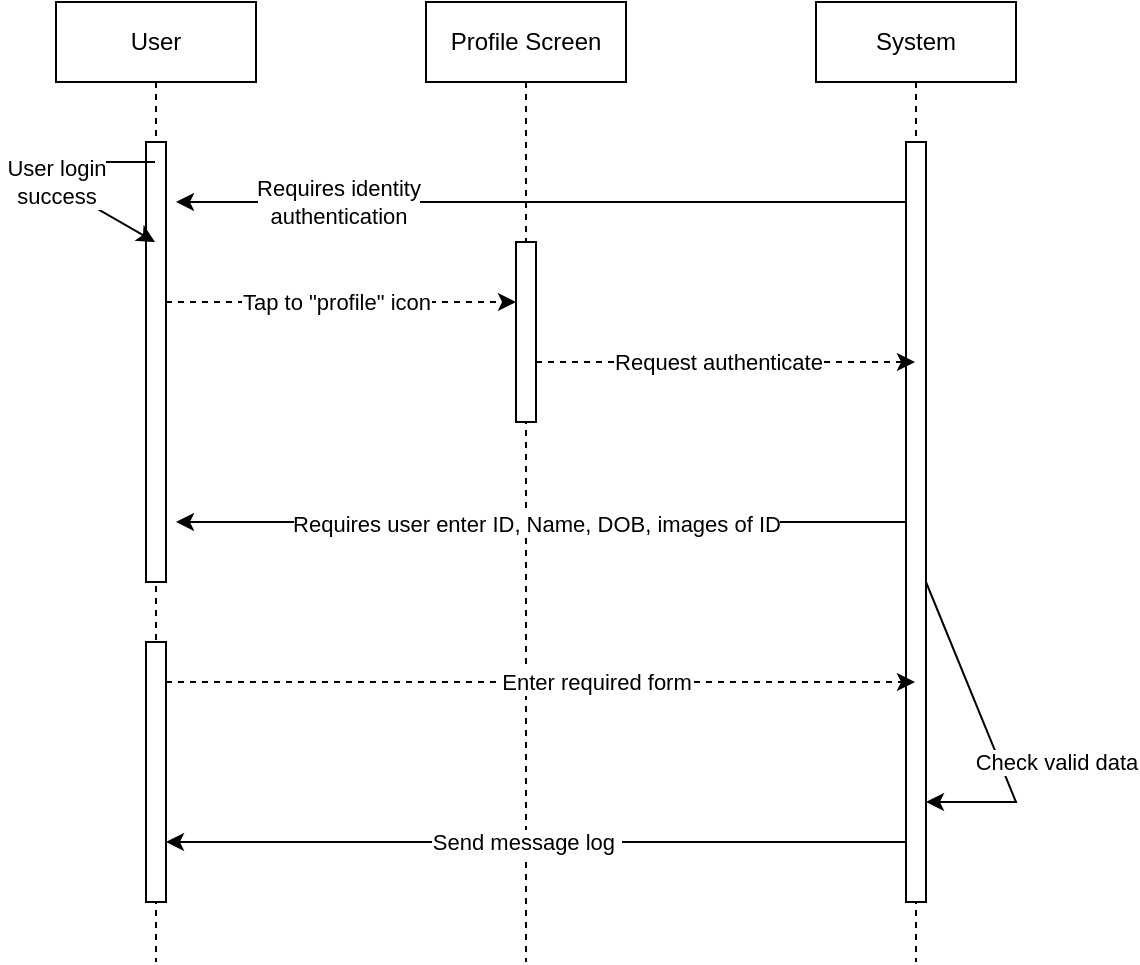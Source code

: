 <mxfile version="22.0.2" type="device">
  <diagram name="Page-1" id="dEAMheNSpT8eap9jJ3Zl">
    <mxGraphModel dx="989" dy="589" grid="1" gridSize="10" guides="1" tooltips="1" connect="1" arrows="1" fold="1" page="1" pageScale="1" pageWidth="850" pageHeight="1100" math="0" shadow="0">
      <root>
        <mxCell id="0" />
        <mxCell id="1" parent="0" />
        <mxCell id="tlvYYqKcDGYKTBeKxEMZ-1" value="User" style="shape=umlLifeline;perimeter=lifelinePerimeter;whiteSpace=wrap;html=1;container=0;dropTarget=0;collapsible=0;recursiveResize=0;outlineConnect=0;portConstraint=eastwest;newEdgeStyle={&quot;edgeStyle&quot;:&quot;elbowEdgeStyle&quot;,&quot;elbow&quot;:&quot;vertical&quot;,&quot;curved&quot;:0,&quot;rounded&quot;:0};" vertex="1" parent="1">
          <mxGeometry x="140" y="160" width="100" height="480" as="geometry" />
        </mxCell>
        <mxCell id="tlvYYqKcDGYKTBeKxEMZ-64" style="edgeStyle=elbowEdgeStyle;rounded=0;orthogonalLoop=1;jettySize=auto;html=1;elbow=vertical;curved=0;" edge="1" parent="tlvYYqKcDGYKTBeKxEMZ-1" source="tlvYYqKcDGYKTBeKxEMZ-2" target="tlvYYqKcDGYKTBeKxEMZ-1">
          <mxGeometry relative="1" as="geometry" />
        </mxCell>
        <mxCell id="tlvYYqKcDGYKTBeKxEMZ-2" value="" style="html=1;points=[];perimeter=orthogonalPerimeter;outlineConnect=0;targetShapes=umlLifeline;portConstraint=eastwest;newEdgeStyle={&quot;edgeStyle&quot;:&quot;elbowEdgeStyle&quot;,&quot;elbow&quot;:&quot;vertical&quot;,&quot;curved&quot;:0,&quot;rounded&quot;:0};" vertex="1" parent="tlvYYqKcDGYKTBeKxEMZ-1">
          <mxGeometry x="45" y="70" width="10" height="220" as="geometry" />
        </mxCell>
        <mxCell id="tlvYYqKcDGYKTBeKxEMZ-38" value="" style="html=1;points=[];perimeter=orthogonalPerimeter;outlineConnect=0;targetShapes=umlLifeline;portConstraint=eastwest;newEdgeStyle={&quot;edgeStyle&quot;:&quot;elbowEdgeStyle&quot;,&quot;elbow&quot;:&quot;vertical&quot;,&quot;curved&quot;:0,&quot;rounded&quot;:0};" vertex="1" parent="tlvYYqKcDGYKTBeKxEMZ-1">
          <mxGeometry x="45" y="320" width="10" height="130" as="geometry" />
        </mxCell>
        <mxCell id="tlvYYqKcDGYKTBeKxEMZ-4" value="System" style="shape=umlLifeline;perimeter=lifelinePerimeter;whiteSpace=wrap;html=1;container=0;dropTarget=0;collapsible=0;recursiveResize=0;outlineConnect=0;portConstraint=eastwest;newEdgeStyle={&quot;edgeStyle&quot;:&quot;elbowEdgeStyle&quot;,&quot;elbow&quot;:&quot;vertical&quot;,&quot;curved&quot;:0,&quot;rounded&quot;:0};" vertex="1" parent="1">
          <mxGeometry x="520" y="160" width="100" height="480" as="geometry" />
        </mxCell>
        <mxCell id="tlvYYqKcDGYKTBeKxEMZ-5" value="" style="html=1;points=[];perimeter=orthogonalPerimeter;outlineConnect=0;targetShapes=umlLifeline;portConstraint=eastwest;newEdgeStyle={&quot;edgeStyle&quot;:&quot;elbowEdgeStyle&quot;,&quot;elbow&quot;:&quot;vertical&quot;,&quot;curved&quot;:0,&quot;rounded&quot;:0};" vertex="1" parent="tlvYYqKcDGYKTBeKxEMZ-4">
          <mxGeometry x="45" y="70" width="10" height="380" as="geometry" />
        </mxCell>
        <mxCell id="tlvYYqKcDGYKTBeKxEMZ-44" style="edgeStyle=elbowEdgeStyle;rounded=0;orthogonalLoop=1;jettySize=auto;html=1;elbow=vertical;curved=0;" edge="1" parent="tlvYYqKcDGYKTBeKxEMZ-4">
          <mxGeometry relative="1" as="geometry">
            <mxPoint x="55" y="290" as="sourcePoint" />
            <mxPoint x="55" y="400" as="targetPoint" />
            <Array as="points">
              <mxPoint x="100" y="400" />
            </Array>
          </mxGeometry>
        </mxCell>
        <mxCell id="tlvYYqKcDGYKTBeKxEMZ-50" value="Check valid data" style="edgeLabel;html=1;align=center;verticalAlign=middle;resizable=0;points=[];" vertex="1" connectable="0" parent="tlvYYqKcDGYKTBeKxEMZ-44">
          <mxGeometry x="0.088" y="-2" relative="1" as="geometry">
            <mxPoint x="33" y="7" as="offset" />
          </mxGeometry>
        </mxCell>
        <mxCell id="tlvYYqKcDGYKTBeKxEMZ-10" value="Profile Screen" style="shape=umlLifeline;perimeter=lifelinePerimeter;whiteSpace=wrap;html=1;container=0;dropTarget=0;collapsible=0;recursiveResize=0;outlineConnect=0;portConstraint=eastwest;newEdgeStyle={&quot;edgeStyle&quot;:&quot;elbowEdgeStyle&quot;,&quot;elbow&quot;:&quot;vertical&quot;,&quot;curved&quot;:0,&quot;rounded&quot;:0};" vertex="1" parent="1">
          <mxGeometry x="325" y="160" width="100" height="480" as="geometry" />
        </mxCell>
        <mxCell id="tlvYYqKcDGYKTBeKxEMZ-11" value="" style="html=1;points=[];perimeter=orthogonalPerimeter;outlineConnect=0;targetShapes=umlLifeline;portConstraint=eastwest;newEdgeStyle={&quot;edgeStyle&quot;:&quot;elbowEdgeStyle&quot;,&quot;elbow&quot;:&quot;vertical&quot;,&quot;curved&quot;:0,&quot;rounded&quot;:0};" vertex="1" parent="tlvYYqKcDGYKTBeKxEMZ-10">
          <mxGeometry x="45" y="120" width="10" height="90" as="geometry" />
        </mxCell>
        <mxCell id="tlvYYqKcDGYKTBeKxEMZ-28" style="edgeStyle=elbowEdgeStyle;rounded=0;orthogonalLoop=1;jettySize=auto;html=1;elbow=vertical;curved=0;" edge="1" parent="1" source="tlvYYqKcDGYKTBeKxEMZ-5">
          <mxGeometry relative="1" as="geometry">
            <mxPoint x="200" y="260" as="targetPoint" />
            <Array as="points">
              <mxPoint x="470" y="260" />
            </Array>
          </mxGeometry>
        </mxCell>
        <mxCell id="tlvYYqKcDGYKTBeKxEMZ-29" value="Requires identity &lt;br&gt;authentication" style="edgeLabel;html=1;align=center;verticalAlign=middle;resizable=0;points=[];" vertex="1" connectable="0" parent="tlvYYqKcDGYKTBeKxEMZ-28">
          <mxGeometry x="-0.034" y="1" relative="1" as="geometry">
            <mxPoint x="-108" y="-1" as="offset" />
          </mxGeometry>
        </mxCell>
        <mxCell id="tlvYYqKcDGYKTBeKxEMZ-30" style="edgeStyle=elbowEdgeStyle;rounded=0;orthogonalLoop=1;jettySize=auto;html=1;elbow=vertical;curved=0;dashed=1;" edge="1" parent="1" source="tlvYYqKcDGYKTBeKxEMZ-2">
          <mxGeometry relative="1" as="geometry">
            <mxPoint x="370" y="310" as="targetPoint" />
            <Array as="points">
              <mxPoint x="360" y="310" />
              <mxPoint x="258" y="300" />
            </Array>
          </mxGeometry>
        </mxCell>
        <mxCell id="tlvYYqKcDGYKTBeKxEMZ-32" value="Tap to &quot;profile&quot; icon" style="edgeLabel;html=1;align=center;verticalAlign=middle;resizable=0;points=[];" vertex="1" connectable="0" parent="tlvYYqKcDGYKTBeKxEMZ-30">
          <mxGeometry x="-0.486" y="-3" relative="1" as="geometry">
            <mxPoint x="40" y="-3" as="offset" />
          </mxGeometry>
        </mxCell>
        <mxCell id="tlvYYqKcDGYKTBeKxEMZ-33" style="edgeStyle=elbowEdgeStyle;rounded=0;orthogonalLoop=1;jettySize=auto;html=1;elbow=vertical;curved=0;dashed=1;" edge="1" parent="1">
          <mxGeometry relative="1" as="geometry">
            <mxPoint x="380" y="339.997" as="sourcePoint" />
            <mxPoint x="569.5" y="339.997" as="targetPoint" />
          </mxGeometry>
        </mxCell>
        <mxCell id="tlvYYqKcDGYKTBeKxEMZ-34" value="Request authenticate" style="edgeLabel;html=1;align=center;verticalAlign=middle;resizable=0;points=[];" vertex="1" connectable="0" parent="tlvYYqKcDGYKTBeKxEMZ-33">
          <mxGeometry x="-0.287" relative="1" as="geometry">
            <mxPoint x="23" as="offset" />
          </mxGeometry>
        </mxCell>
        <mxCell id="tlvYYqKcDGYKTBeKxEMZ-35" style="edgeStyle=elbowEdgeStyle;rounded=0;orthogonalLoop=1;jettySize=auto;html=1;elbow=vertical;curved=0;" edge="1" parent="1" source="tlvYYqKcDGYKTBeKxEMZ-5">
          <mxGeometry relative="1" as="geometry">
            <mxPoint x="200" y="420" as="targetPoint" />
            <Array as="points">
              <mxPoint x="390" y="420" />
            </Array>
          </mxGeometry>
        </mxCell>
        <mxCell id="tlvYYqKcDGYKTBeKxEMZ-36" value="Requires user enter ID, Name, DOB, images of ID" style="edgeLabel;html=1;align=center;verticalAlign=middle;resizable=0;points=[];" vertex="1" connectable="0" parent="tlvYYqKcDGYKTBeKxEMZ-35">
          <mxGeometry x="0.333" y="1" relative="1" as="geometry">
            <mxPoint x="58" as="offset" />
          </mxGeometry>
        </mxCell>
        <mxCell id="tlvYYqKcDGYKTBeKxEMZ-42" style="edgeStyle=elbowEdgeStyle;rounded=0;orthogonalLoop=1;jettySize=auto;html=1;elbow=vertical;curved=0;dashed=1;" edge="1" parent="1" source="tlvYYqKcDGYKTBeKxEMZ-38" target="tlvYYqKcDGYKTBeKxEMZ-4">
          <mxGeometry relative="1" as="geometry">
            <Array as="points">
              <mxPoint x="360" y="500" />
            </Array>
          </mxGeometry>
        </mxCell>
        <mxCell id="tlvYYqKcDGYKTBeKxEMZ-43" value="Enter required form" style="edgeLabel;html=1;align=center;verticalAlign=middle;resizable=0;points=[];" vertex="1" connectable="0" parent="tlvYYqKcDGYKTBeKxEMZ-42">
          <mxGeometry x="-0.439" y="3" relative="1" as="geometry">
            <mxPoint x="110" y="3" as="offset" />
          </mxGeometry>
        </mxCell>
        <mxCell id="tlvYYqKcDGYKTBeKxEMZ-55" style="edgeStyle=elbowEdgeStyle;rounded=0;orthogonalLoop=1;jettySize=auto;html=1;elbow=vertical;curved=0;" edge="1" parent="1" source="tlvYYqKcDGYKTBeKxEMZ-5" target="tlvYYqKcDGYKTBeKxEMZ-38">
          <mxGeometry relative="1" as="geometry">
            <Array as="points">
              <mxPoint x="390" y="580" />
            </Array>
          </mxGeometry>
        </mxCell>
        <mxCell id="tlvYYqKcDGYKTBeKxEMZ-56" value="Send message log&amp;nbsp;" style="edgeLabel;html=1;align=center;verticalAlign=middle;resizable=0;points=[];" vertex="1" connectable="0" parent="tlvYYqKcDGYKTBeKxEMZ-55">
          <mxGeometry x="0.425" relative="1" as="geometry">
            <mxPoint x="73" as="offset" />
          </mxGeometry>
        </mxCell>
        <mxCell id="tlvYYqKcDGYKTBeKxEMZ-65" style="edgeStyle=elbowEdgeStyle;rounded=0;orthogonalLoop=1;jettySize=auto;html=1;elbow=vertical;curved=0;" edge="1" parent="1">
          <mxGeometry relative="1" as="geometry">
            <mxPoint x="189.5" y="240" as="sourcePoint" />
            <mxPoint x="189.5" y="280" as="targetPoint" />
            <Array as="points">
              <mxPoint x="120" y="240" />
            </Array>
          </mxGeometry>
        </mxCell>
        <mxCell id="tlvYYqKcDGYKTBeKxEMZ-66" value="User login&lt;br&gt;success" style="edgeLabel;html=1;align=center;verticalAlign=middle;resizable=0;points=[];" vertex="1" connectable="0" parent="tlvYYqKcDGYKTBeKxEMZ-65">
          <mxGeometry x="-0.301" y="-1" relative="1" as="geometry">
            <mxPoint x="3" y="11" as="offset" />
          </mxGeometry>
        </mxCell>
      </root>
    </mxGraphModel>
  </diagram>
</mxfile>
